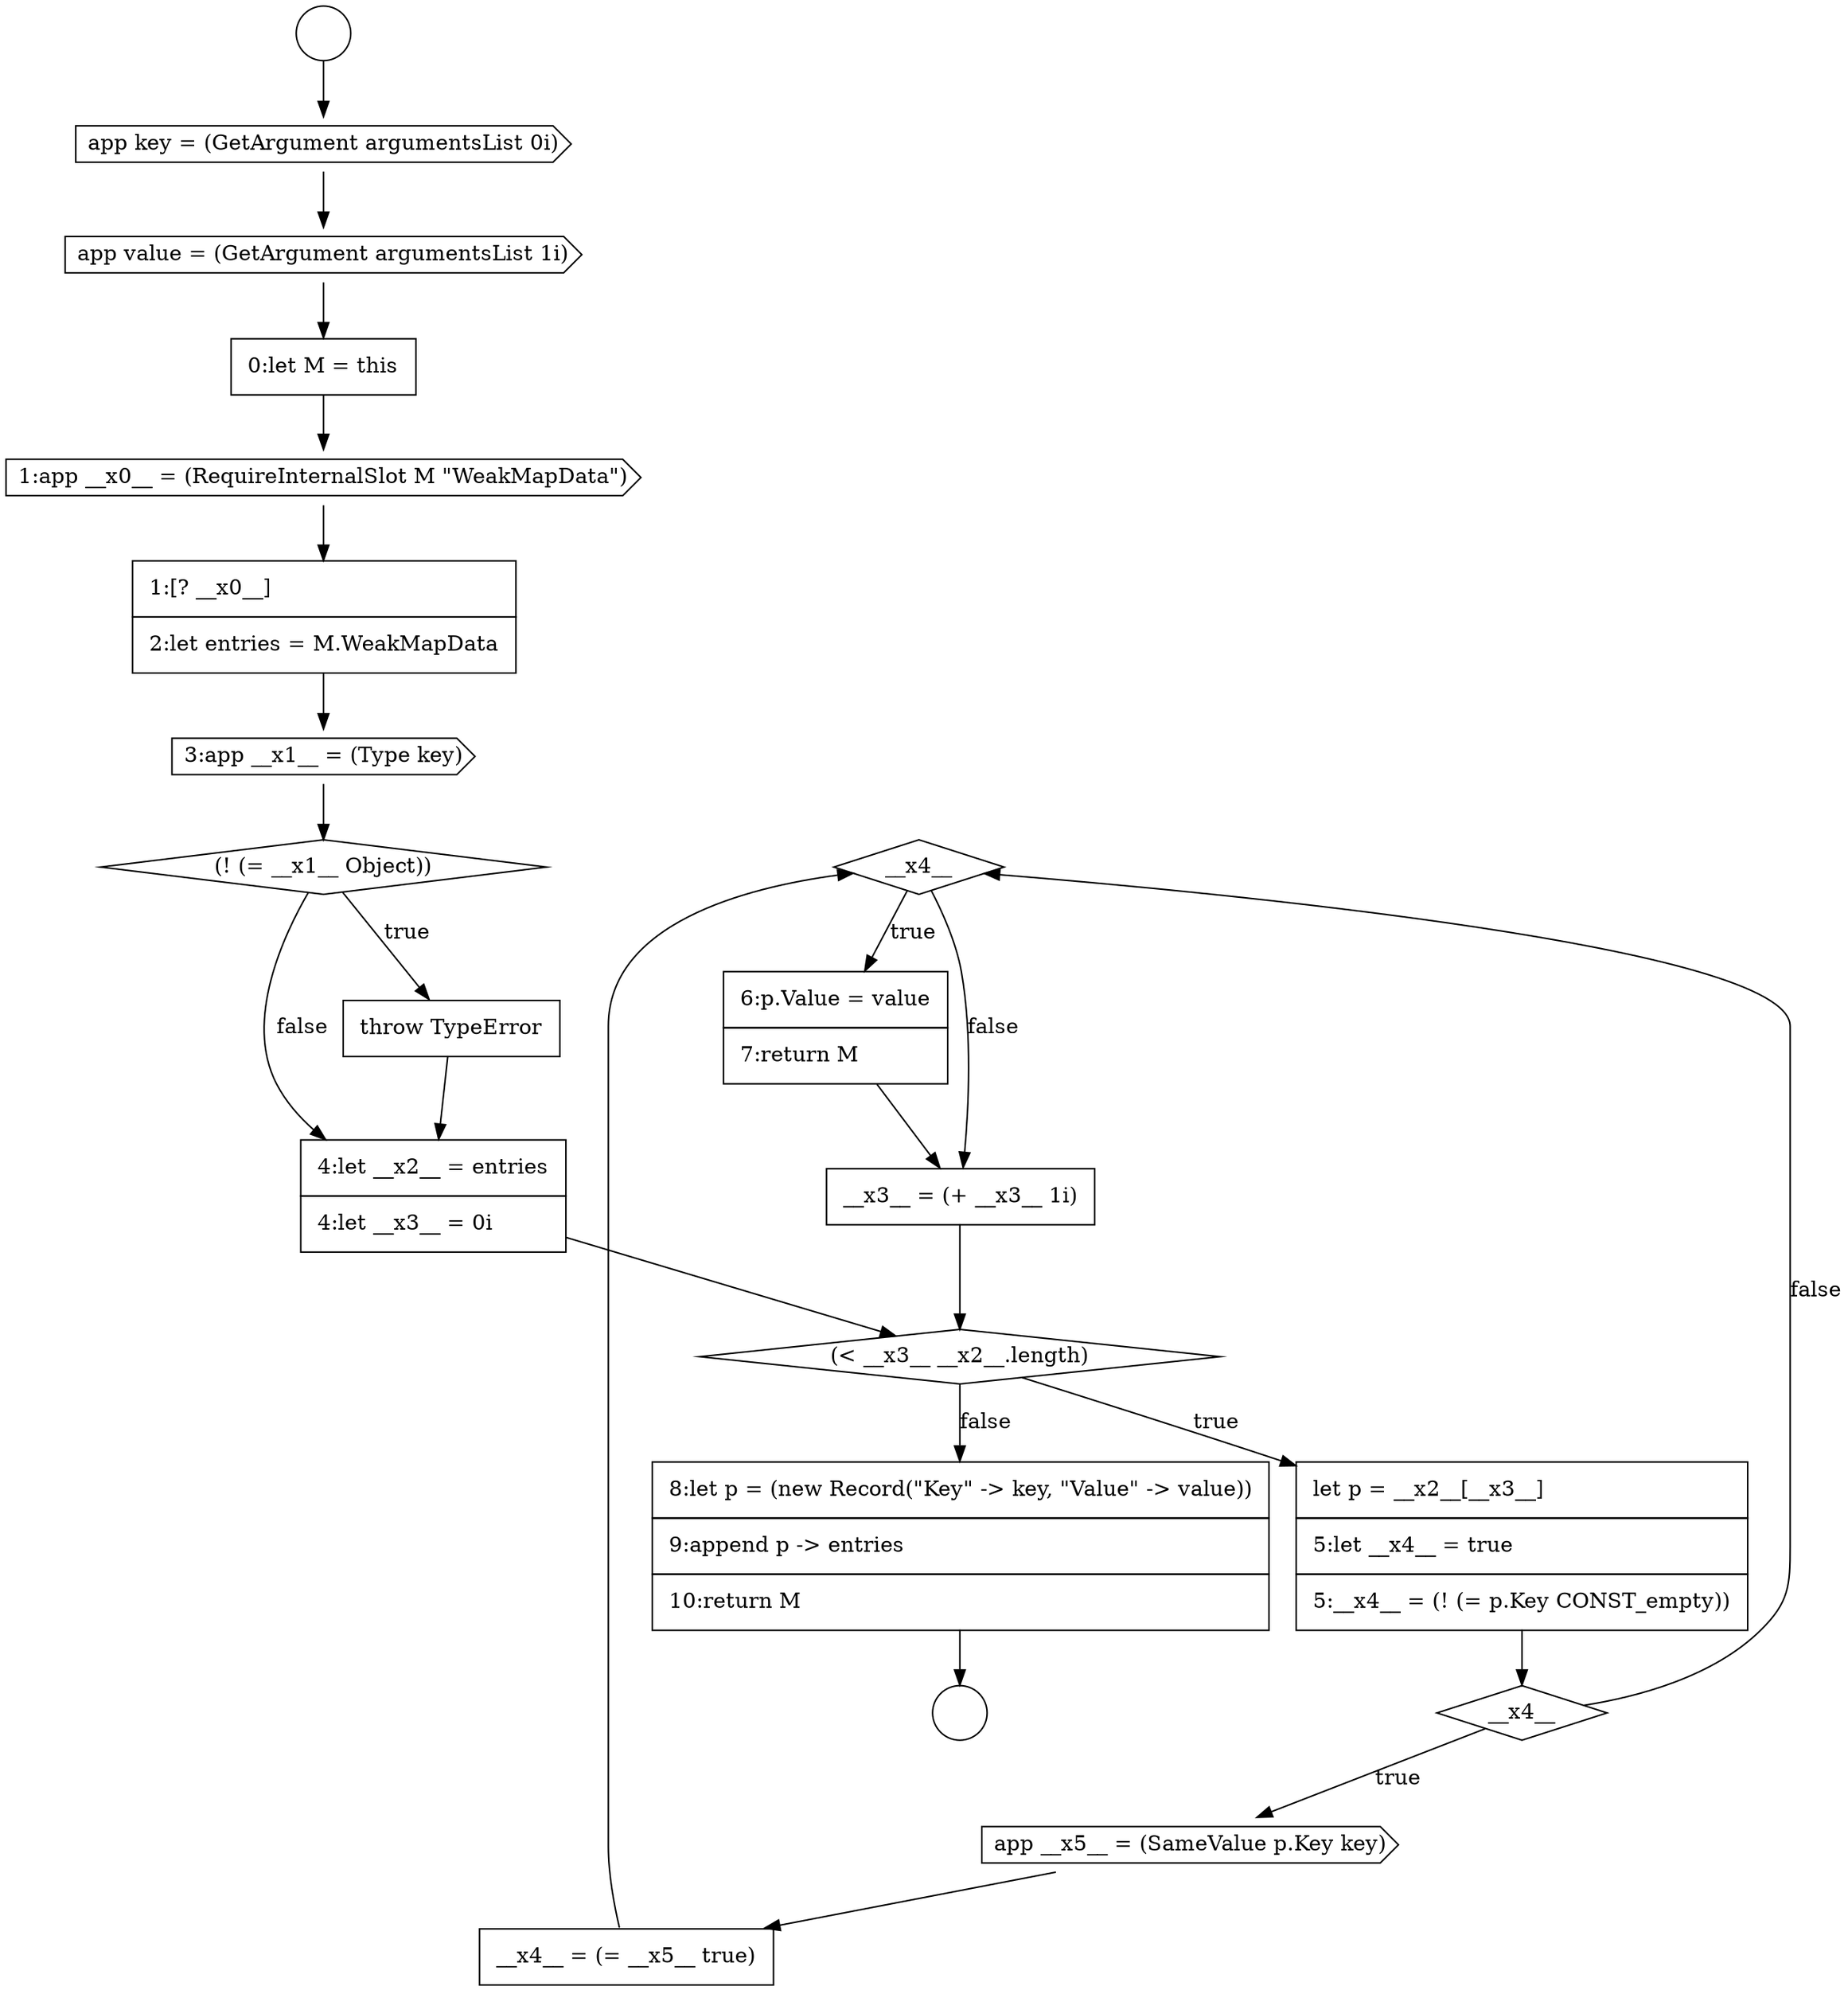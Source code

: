 digraph {
  node17175 [shape=diamond, label=<<font color="black">__x4__</font>> color="black" fillcolor="white" style=filled]
  node17164 [shape=cds, label=<<font color="black">1:app __x0__ = (RequireInternalSlot M &quot;WeakMapData&quot;)</font>> color="black" fillcolor="white" style=filled]
  node17168 [shape=none, margin=0, label=<<font color="black">
    <table border="0" cellborder="1" cellspacing="0" cellpadding="10">
      <tr><td align="left">throw TypeError</td></tr>
    </table>
  </font>> color="black" fillcolor="white" style=filled]
  node17178 [shape=none, margin=0, label=<<font color="black">
    <table border="0" cellborder="1" cellspacing="0" cellpadding="10">
      <tr><td align="left">8:let p = (new Record(&quot;Key&quot; -&gt; key, &quot;Value&quot; -&gt; value))</td></tr>
      <tr><td align="left">9:append p -&gt; entries</td></tr>
      <tr><td align="left">10:return M</td></tr>
    </table>
  </font>> color="black" fillcolor="white" style=filled]
  node17174 [shape=none, margin=0, label=<<font color="black">
    <table border="0" cellborder="1" cellspacing="0" cellpadding="10">
      <tr><td align="left">__x4__ = (= __x5__ true)</td></tr>
    </table>
  </font>> color="black" fillcolor="white" style=filled]
  node17165 [shape=none, margin=0, label=<<font color="black">
    <table border="0" cellborder="1" cellspacing="0" cellpadding="10">
      <tr><td align="left">1:[? __x0__]</td></tr>
      <tr><td align="left">2:let entries = M.WeakMapData</td></tr>
    </table>
  </font>> color="black" fillcolor="white" style=filled]
  node17170 [shape=diamond, label=<<font color="black">(&lt; __x3__ __x2__.length)</font>> color="black" fillcolor="white" style=filled]
  node17160 [shape=circle label=" " color="black" fillcolor="white" style=filled]
  node17169 [shape=none, margin=0, label=<<font color="black">
    <table border="0" cellborder="1" cellspacing="0" cellpadding="10">
      <tr><td align="left">4:let __x2__ = entries</td></tr>
      <tr><td align="left">4:let __x3__ = 0i</td></tr>
    </table>
  </font>> color="black" fillcolor="white" style=filled]
  node17163 [shape=none, margin=0, label=<<font color="black">
    <table border="0" cellborder="1" cellspacing="0" cellpadding="10">
      <tr><td align="left">0:let M = this</td></tr>
    </table>
  </font>> color="black" fillcolor="white" style=filled]
  node17166 [shape=cds, label=<<font color="black">3:app __x1__ = (Type key)</font>> color="black" fillcolor="white" style=filled]
  node17176 [shape=none, margin=0, label=<<font color="black">
    <table border="0" cellborder="1" cellspacing="0" cellpadding="10">
      <tr><td align="left">6:p.Value = value</td></tr>
      <tr><td align="left">7:return M</td></tr>
    </table>
  </font>> color="black" fillcolor="white" style=filled]
  node17159 [shape=circle label=" " color="black" fillcolor="white" style=filled]
  node17167 [shape=diamond, label=<<font color="black">(! (= __x1__ Object))</font>> color="black" fillcolor="white" style=filled]
  node17171 [shape=none, margin=0, label=<<font color="black">
    <table border="0" cellborder="1" cellspacing="0" cellpadding="10">
      <tr><td align="left">let p = __x2__[__x3__]</td></tr>
      <tr><td align="left">5:let __x4__ = true</td></tr>
      <tr><td align="left">5:__x4__ = (! (= p.Key CONST_empty))</td></tr>
    </table>
  </font>> color="black" fillcolor="white" style=filled]
  node17161 [shape=cds, label=<<font color="black">app key = (GetArgument argumentsList 0i)</font>> color="black" fillcolor="white" style=filled]
  node17162 [shape=cds, label=<<font color="black">app value = (GetArgument argumentsList 1i)</font>> color="black" fillcolor="white" style=filled]
  node17173 [shape=cds, label=<<font color="black">app __x5__ = (SameValue p.Key key)</font>> color="black" fillcolor="white" style=filled]
  node17172 [shape=diamond, label=<<font color="black">__x4__</font>> color="black" fillcolor="white" style=filled]
  node17177 [shape=none, margin=0, label=<<font color="black">
    <table border="0" cellborder="1" cellspacing="0" cellpadding="10">
      <tr><td align="left">__x3__ = (+ __x3__ 1i)</td></tr>
    </table>
  </font>> color="black" fillcolor="white" style=filled]
  node17173 -> node17174 [ color="black"]
  node17165 -> node17166 [ color="black"]
  node17159 -> node17161 [ color="black"]
  node17161 -> node17162 [ color="black"]
  node17172 -> node17173 [label=<<font color="black">true</font>> color="black"]
  node17172 -> node17175 [label=<<font color="black">false</font>> color="black"]
  node17176 -> node17177 [ color="black"]
  node17167 -> node17168 [label=<<font color="black">true</font>> color="black"]
  node17167 -> node17169 [label=<<font color="black">false</font>> color="black"]
  node17177 -> node17170 [ color="black"]
  node17162 -> node17163 [ color="black"]
  node17164 -> node17165 [ color="black"]
  node17168 -> node17169 [ color="black"]
  node17163 -> node17164 [ color="black"]
  node17170 -> node17171 [label=<<font color="black">true</font>> color="black"]
  node17170 -> node17178 [label=<<font color="black">false</font>> color="black"]
  node17171 -> node17172 [ color="black"]
  node17169 -> node17170 [ color="black"]
  node17166 -> node17167 [ color="black"]
  node17178 -> node17160 [ color="black"]
  node17174 -> node17175 [ color="black"]
  node17175 -> node17176 [label=<<font color="black">true</font>> color="black"]
  node17175 -> node17177 [label=<<font color="black">false</font>> color="black"]
}
